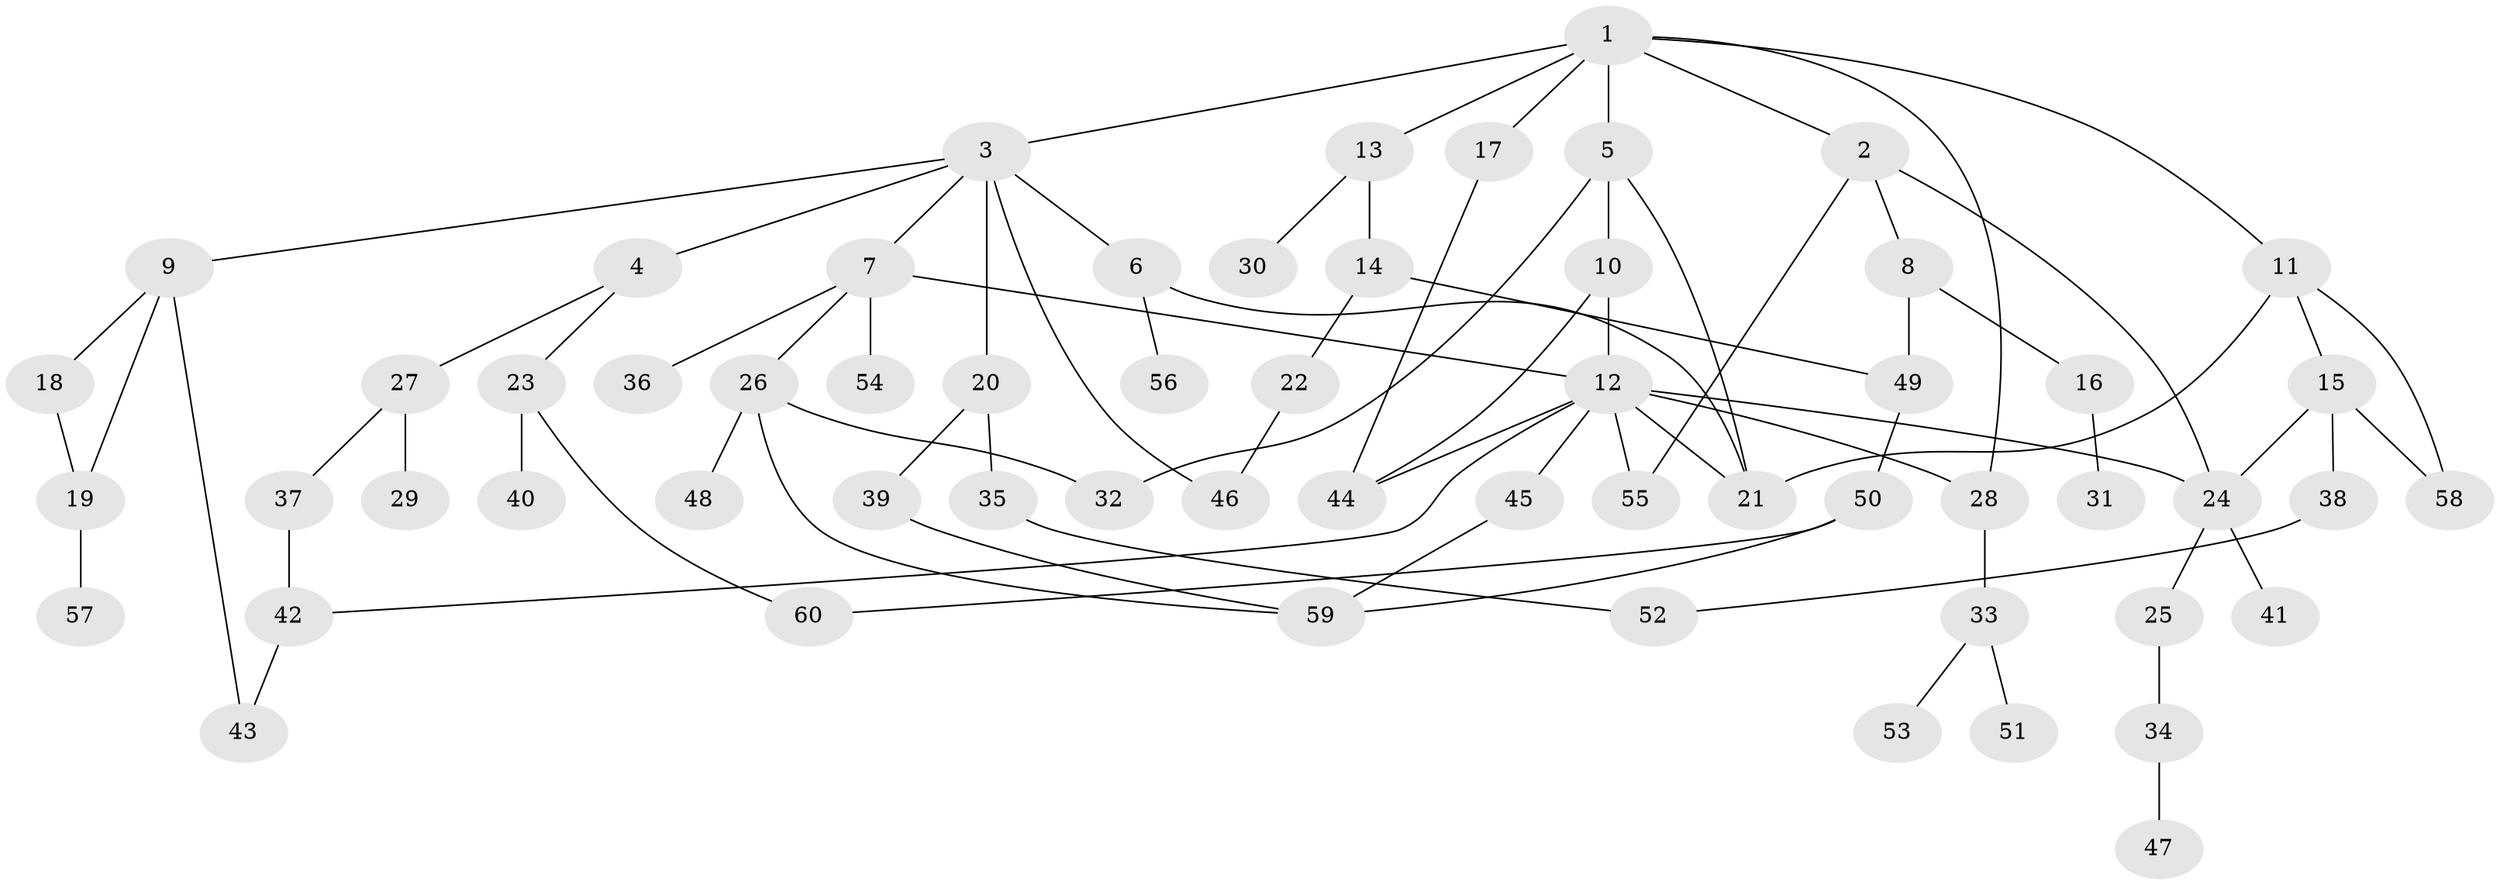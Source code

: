 // original degree distribution, {5: 0.025210084033613446, 2: 0.2857142857142857, 3: 0.23529411764705882, 4: 0.1092436974789916, 10: 0.008403361344537815, 1: 0.31092436974789917, 6: 0.025210084033613446}
// Generated by graph-tools (version 1.1) at 2025/34/03/09/25 02:34:25]
// undirected, 60 vertices, 81 edges
graph export_dot {
graph [start="1"]
  node [color=gray90,style=filled];
  1;
  2;
  3;
  4;
  5;
  6;
  7;
  8;
  9;
  10;
  11;
  12;
  13;
  14;
  15;
  16;
  17;
  18;
  19;
  20;
  21;
  22;
  23;
  24;
  25;
  26;
  27;
  28;
  29;
  30;
  31;
  32;
  33;
  34;
  35;
  36;
  37;
  38;
  39;
  40;
  41;
  42;
  43;
  44;
  45;
  46;
  47;
  48;
  49;
  50;
  51;
  52;
  53;
  54;
  55;
  56;
  57;
  58;
  59;
  60;
  1 -- 2 [weight=1.0];
  1 -- 3 [weight=1.0];
  1 -- 5 [weight=1.0];
  1 -- 11 [weight=1.0];
  1 -- 13 [weight=1.0];
  1 -- 17 [weight=1.0];
  1 -- 28 [weight=1.0];
  2 -- 8 [weight=1.0];
  2 -- 24 [weight=1.0];
  2 -- 55 [weight=1.0];
  3 -- 4 [weight=2.0];
  3 -- 6 [weight=1.0];
  3 -- 7 [weight=1.0];
  3 -- 9 [weight=1.0];
  3 -- 20 [weight=1.0];
  3 -- 46 [weight=2.0];
  4 -- 23 [weight=1.0];
  4 -- 27 [weight=1.0];
  5 -- 10 [weight=1.0];
  5 -- 21 [weight=1.0];
  5 -- 32 [weight=1.0];
  6 -- 21 [weight=1.0];
  6 -- 56 [weight=1.0];
  7 -- 12 [weight=1.0];
  7 -- 26 [weight=1.0];
  7 -- 36 [weight=1.0];
  7 -- 54 [weight=1.0];
  8 -- 16 [weight=1.0];
  8 -- 49 [weight=1.0];
  9 -- 18 [weight=1.0];
  9 -- 19 [weight=1.0];
  9 -- 43 [weight=1.0];
  10 -- 12 [weight=1.0];
  10 -- 44 [weight=2.0];
  11 -- 15 [weight=1.0];
  11 -- 21 [weight=1.0];
  11 -- 58 [weight=1.0];
  12 -- 21 [weight=1.0];
  12 -- 24 [weight=1.0];
  12 -- 28 [weight=1.0];
  12 -- 42 [weight=1.0];
  12 -- 44 [weight=1.0];
  12 -- 45 [weight=1.0];
  12 -- 55 [weight=1.0];
  13 -- 14 [weight=1.0];
  13 -- 30 [weight=1.0];
  14 -- 22 [weight=1.0];
  14 -- 49 [weight=1.0];
  15 -- 24 [weight=1.0];
  15 -- 38 [weight=1.0];
  15 -- 58 [weight=1.0];
  16 -- 31 [weight=1.0];
  17 -- 44 [weight=1.0];
  18 -- 19 [weight=1.0];
  19 -- 57 [weight=1.0];
  20 -- 35 [weight=1.0];
  20 -- 39 [weight=1.0];
  22 -- 46 [weight=1.0];
  23 -- 40 [weight=2.0];
  23 -- 60 [weight=1.0];
  24 -- 25 [weight=1.0];
  24 -- 41 [weight=1.0];
  25 -- 34 [weight=1.0];
  26 -- 32 [weight=2.0];
  26 -- 48 [weight=1.0];
  26 -- 59 [weight=1.0];
  27 -- 29 [weight=1.0];
  27 -- 37 [weight=1.0];
  28 -- 33 [weight=1.0];
  33 -- 51 [weight=1.0];
  33 -- 53 [weight=1.0];
  34 -- 47 [weight=1.0];
  35 -- 52 [weight=1.0];
  37 -- 42 [weight=2.0];
  38 -- 52 [weight=1.0];
  39 -- 59 [weight=1.0];
  42 -- 43 [weight=1.0];
  45 -- 59 [weight=1.0];
  49 -- 50 [weight=1.0];
  50 -- 59 [weight=1.0];
  50 -- 60 [weight=1.0];
}

